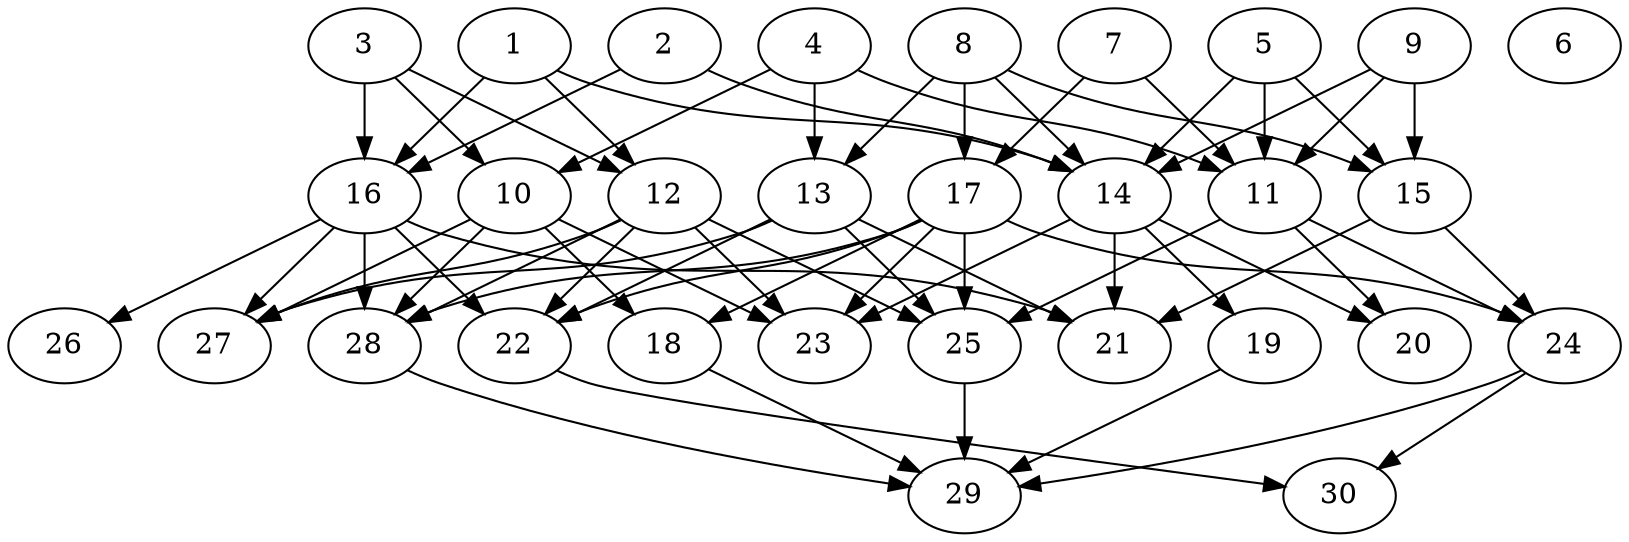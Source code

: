 // DAG automatically generated by daggen at Thu Oct  3 14:04:18 2019
// ./daggen --dot -n 30 --ccr 0.3 --fat 0.7 --regular 0.7 --density 0.5 --mindata 5242880 --maxdata 52428800 
digraph G {
  1 [size="97150293", alpha="0.10", expect_size="29145088"] 
  1 -> 12 [size ="29145088"]
  1 -> 14 [size ="29145088"]
  1 -> 16 [size ="29145088"]
  2 [size="36078933", alpha="0.10", expect_size="10823680"] 
  2 -> 14 [size ="10823680"]
  2 -> 16 [size ="10823680"]
  3 [size="70492160", alpha="0.19", expect_size="21147648"] 
  3 -> 10 [size ="21147648"]
  3 -> 12 [size ="21147648"]
  3 -> 16 [size ="21147648"]
  4 [size="133143893", alpha="0.02", expect_size="39943168"] 
  4 -> 10 [size ="39943168"]
  4 -> 11 [size ="39943168"]
  4 -> 13 [size ="39943168"]
  5 [size="92866560", alpha="0.05", expect_size="27859968"] 
  5 -> 11 [size ="27859968"]
  5 -> 14 [size ="27859968"]
  5 -> 15 [size ="27859968"]
  6 [size="113421653", alpha="0.07", expect_size="34026496"] 
  7 [size="101270187", alpha="0.05", expect_size="30381056"] 
  7 -> 11 [size ="30381056"]
  7 -> 17 [size ="30381056"]
  8 [size="108072960", alpha="0.04", expect_size="32421888"] 
  8 -> 13 [size ="32421888"]
  8 -> 14 [size ="32421888"]
  8 -> 15 [size ="32421888"]
  8 -> 17 [size ="32421888"]
  9 [size="154470400", alpha="0.13", expect_size="46341120"] 
  9 -> 11 [size ="46341120"]
  9 -> 14 [size ="46341120"]
  9 -> 15 [size ="46341120"]
  10 [size="75523413", alpha="0.08", expect_size="22657024"] 
  10 -> 18 [size ="22657024"]
  10 -> 23 [size ="22657024"]
  10 -> 27 [size ="22657024"]
  10 -> 28 [size ="22657024"]
  11 [size="161075200", alpha="0.07", expect_size="48322560"] 
  11 -> 20 [size ="48322560"]
  11 -> 24 [size ="48322560"]
  11 -> 25 [size ="48322560"]
  12 [size="79609173", alpha="0.15", expect_size="23882752"] 
  12 -> 22 [size ="23882752"]
  12 -> 23 [size ="23882752"]
  12 -> 25 [size ="23882752"]
  12 -> 27 [size ="23882752"]
  12 -> 28 [size ="23882752"]
  13 [size="160235520", alpha="0.14", expect_size="48070656"] 
  13 -> 21 [size ="48070656"]
  13 -> 22 [size ="48070656"]
  13 -> 25 [size ="48070656"]
  13 -> 27 [size ="48070656"]
  14 [size="155808427", alpha="0.16", expect_size="46742528"] 
  14 -> 19 [size ="46742528"]
  14 -> 20 [size ="46742528"]
  14 -> 21 [size ="46742528"]
  14 -> 23 [size ="46742528"]
  15 [size="173885440", alpha="0.08", expect_size="52165632"] 
  15 -> 21 [size ="52165632"]
  15 -> 24 [size ="52165632"]
  16 [size="56975360", alpha="0.08", expect_size="17092608"] 
  16 -> 21 [size ="17092608"]
  16 -> 22 [size ="17092608"]
  16 -> 26 [size ="17092608"]
  16 -> 27 [size ="17092608"]
  16 -> 28 [size ="17092608"]
  17 [size="111185920", alpha="0.03", expect_size="33355776"] 
  17 -> 18 [size ="33355776"]
  17 -> 22 [size ="33355776"]
  17 -> 23 [size ="33355776"]
  17 -> 24 [size ="33355776"]
  17 -> 25 [size ="33355776"]
  17 -> 28 [size ="33355776"]
  18 [size="152217600", alpha="0.11", expect_size="45665280"] 
  18 -> 29 [size ="45665280"]
  19 [size="26234880", alpha="0.15", expect_size="7870464"] 
  19 -> 29 [size ="7870464"]
  20 [size="127068160", alpha="0.05", expect_size="38120448"] 
  21 [size="33716907", alpha="0.04", expect_size="10115072"] 
  22 [size="86408533", alpha="0.06", expect_size="25922560"] 
  22 -> 30 [size ="25922560"]
  23 [size="46766080", alpha="0.15", expect_size="14029824"] 
  24 [size="155842560", alpha="0.18", expect_size="46752768"] 
  24 -> 29 [size ="46752768"]
  24 -> 30 [size ="46752768"]
  25 [size="125477547", alpha="0.11", expect_size="37643264"] 
  25 -> 29 [size ="37643264"]
  26 [size="28716373", alpha="0.16", expect_size="8614912"] 
  27 [size="94870187", alpha="0.12", expect_size="28461056"] 
  28 [size="116698453", alpha="0.19", expect_size="35009536"] 
  28 -> 29 [size ="35009536"]
  29 [size="45936640", alpha="0.04", expect_size="13780992"] 
  30 [size="166946133", alpha="0.16", expect_size="50083840"] 
}
